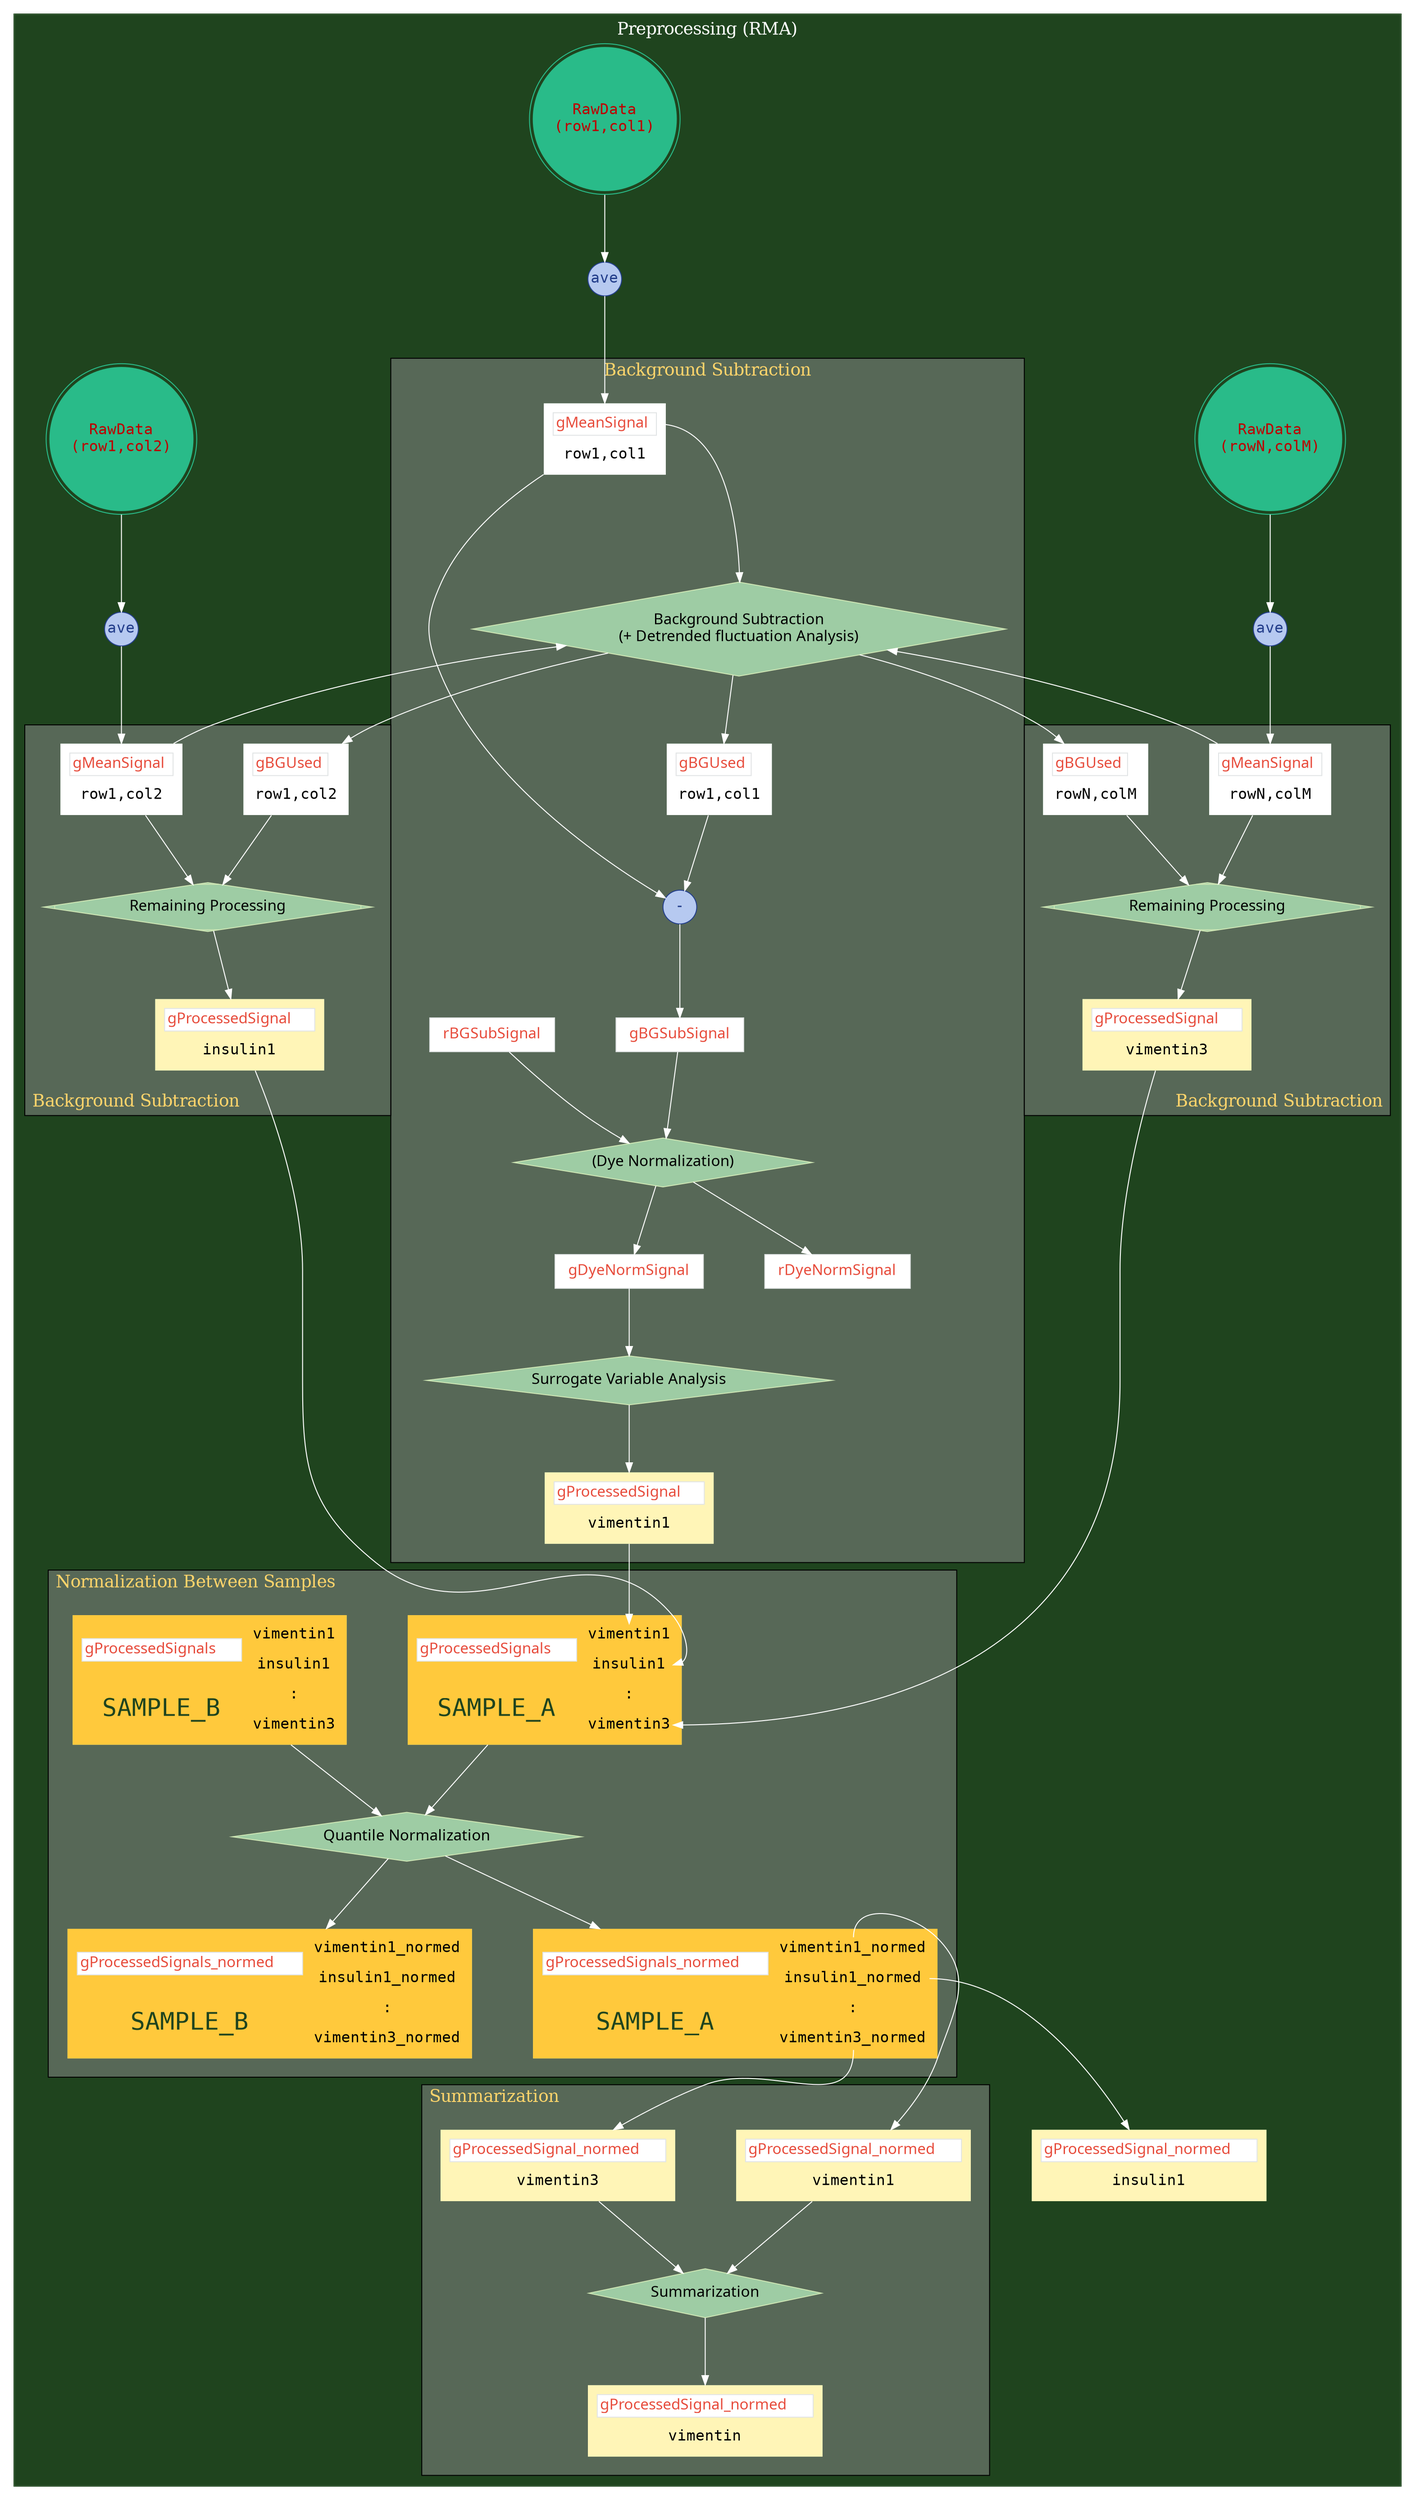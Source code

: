 digraph RAMPreprocessingGraph {
    graph [
        charset   = "UTF-8";
        label     = "Preprocessing (RMA)",
        labelloc  = "t",
        labeljust = "c",
        bgcolor   = "#1f441e",
        fontcolor = "white",
        fontsize  = 18,
        style     = "filled",
        rankdir   = TB,
        margin    = 0.2,
        ranksep   = 1.0,
        nodesep   = 0.9,
        layout    = dot,
        compound = true,
    ];

    node [
        style     = "solid,filled",
        fontsize  = 16,
        fontcolor = 6,
        fontname  = "monospace",
        color     = "#cee6b4",
        fillcolor = "#9ecca4",
        fixedsize = false,
        margin    = "0.2,0.1",
    ];

    RawData_row1_col1 [shape=doublecircle margin="0" fillcolor="#29bb89" fontcolor="#be0000" color="#29bb89" label="RawData\n(row1,col1)"];
    RawData_row1_col2 [shape=doublecircle margin="0" fillcolor="#29bb89" fontcolor="#be0000" color="#29bb89" label="RawData\n(row1,col2)"];
    RawData_rowN_colM [shape=doublecircle margin="0" fillcolor="#29bb89" fontcolor="#be0000" color="#29bb89" label="RawData\n(rowN,colM)"];
    Ave_row1_col1 [shape=circle margin="0" fontcolor="#233e8b" fillcolor="#b6c9f0" color="#233e8b" label="ave"];
    Ave_row1_col2 [shape=circle margin="0" fontcolor="#233e8b" fillcolor="#b6c9f0" color="#233e8b" label="ave"];
    Ave_rowN_colM [shape=circle margin="0" fontcolor="#233e8b" fillcolor="#b6c9f0" color="#233e8b" label="ave"];
    gMeanSignal_row1_col1 [
        shape = none
        margin = 0
        label = <
        <table width="100" border="0" cellspacing="10" bgcolor="white">
            <tr><td port="varname" align="left" border="1" color="#e1e4e5" bgcolor="white" width="110" fixedsize="true"><font point-size="16" face="monaco" color="#e74c3c">gMeanSignal</font></td></tr>
            <tr><td port="location"><font face="Courier">row1,col1</font></td></tr>
        </table>
        >
    ]
    gMeanSignal_row1_col2 [
        shape = none
        margin = 0
        label = <
        <table width="100" border="0" cellspacing="10" bgcolor="white">
            <tr><td port="varname" align="left" border="1" color="#e1e4e5" bgcolor="white" width="110" fixedsize="true"><font point-size="16" face="monaco" color="#e74c3c">gMeanSignal</font></td></tr>
            <tr><td port="location"><font face="Courier">row1,col2</font></td></tr>
        </table>
        >
    ]
    gMeanSignal_rowN_colM [
        shape = none
        margin = 0
        label = <
        <table width="100" border="0" cellspacing="10" bgcolor="white">
            <tr><td port="varname" align="left" border="1" color="#e1e4e5" bgcolor="white" width="110" fixedsize="true"><font point-size="16" face="monaco" color="#e74c3c">gMeanSignal</font></td></tr>
            <tr><td port="location"><font face="Courier">rowN,colM</font></td></tr>
        </table>
        >
    ]
    gBGUsed_row1_col1 [
        shape = none
        margin = 0
        label = <
        <table width="100" border="0" cellspacing="10" bgcolor="white">
            <tr><td port="varname" align="left" border="1" color="#e1e4e5" bgcolor="white" width="80" fixedsize="true"><font point-size="16" face="monaco" color="#e74c3c">gBGUsed</font></td></tr>
            <tr><td port="location"><font face="Courier">row1,col1</font></td></tr>
        </table>
        >
    ]
    gBGUsed_row1_col2 [
        shape = none
        margin = 0
        label = <
        <table width="100" border="0" cellspacing="10" bgcolor="white">
            <tr><td port="varname" align="left" border="1" color="#e1e4e5" bgcolor="white" width="80" fixedsize="true"><font point-size="16" face="monaco" color="#e74c3c">gBGUsed</font></td></tr>
            <tr><td port="location"><font face="Courier">row1,col2</font></td></tr>
        </table>
        >
    ]
    gBGUsed_rowN_colM [
        shape = none
        margin = 0
        label = <
        <table width="100" border="0" cellspacing="10" bgcolor="white">
            <tr><td port="varname" align="left" border="1" color="#e1e4e5" bgcolor="white" width="80" fixedsize="true"><font point-size="16" face="monaco" color="#e74c3c">gBGUsed</font></td></tr>
            <tr><td port="location"><font face="Courier">rowN,colM</font></td></tr>
        </table>
        >
    ]
    gBGSubSignal               [shape=box fontname="monaco" fontcolor="#e74c3c" fillcolor="white" color="#e1e4e5"];
    rBGSubSignal               [shape=box fontname="monaco" fontcolor="#e74c3c" fillcolor="white" color="#e1e4e5"];
    gDyeNormSignal             [shape=box fontname="monaco" fontcolor="#e74c3c" fillcolor="white" color="#e1e4e5"];
    rDyeNormSignal             [shape=box fontname="monaco" fontcolor="#e74c3c" fillcolor="white" color="#e1e4e5"];

    Minus [shape=circle margin="0" fontcolor="#233e8b" fillcolor="#b6c9f0" color="#233e8b" label="-"];

    BackgroundSubtraction          [shape=diamond  fontname="fantasy" label="Background Subtraction\n(+ Detrended fluctuation Analysis)"];
    DyeNormalization               [shape=diamond  fontname="fantasy" margin="0.05" label="(Dye Normalization)"];
    SurrogateVariableAnalysis      [shape=diamond  fontname="fantasy" margin="0.05" label="Surrogate Variable Analysis"];
    QuantileNormalization          [shape=diamond  fontname="fantasy" margin="0.05" label="Quantile Normalization"];
    Summarization                  [shape=diamond  fontname="fantasy" margin="0.05" label="Summarization"];
    remaining_processing_row1_col2 [shape=Mdiamond fontname="fantasy" margin="0.05" label="Remaining Processing"]
    remaining_processing_rowN_colM [shape=Mdiamond fontname="fantasy" margin="0.05" label="Remaining Processing"]

    gProcessedSignal_vimentin1 [
        shape = none
        margin = 0
        label = <
        <table width="100" border="0" cellspacing="10" bgcolor="#fff5b7">
            <tr><td port="varname" align="left" border="1" color="#e1e4e5" bgcolor="white" width="160" fixedsize="true"><font point-size="16" face="monaco" color="#e74c3c">gProcessedSignal</font></td></tr>
            <tr><td port="gene"><font face="Courier">vimentin1</font></td></tr>
        </table>
        >
    ]
    gProcessedSignal_insulin1  [
        shape=none 
        margin = 0
        label = <
        <table width="100" border="0" cellspacing="10" bgcolor="#fff5b7">
            <tr><td port="varname" align="left" border="1" color="#e1e4e5" bgcolor="white" width="160" fixedsize="true"><font point-size="16" face="monaco" color="#e74c3c">gProcessedSignal</font></td></tr>
            <tr><td port="gene"><font face="Courier">insulin1</font></td></tr>
        </table>
        >
    ]
    gProcessedSignal_vimentin3 [
        shape = none
        margin = 0
        label = <
        <table width="100" border="0" cellspacing="10" bgcolor="#fff5b7">
            <tr><td port="varname" align="left" border="1" color="#e1e4e5" bgcolor="white" width="160" fixedsize="true"><font point-size="16" face="monaco" color="#e74c3c">gProcessedSignal</font></td></tr>
            <tr><td port="gene"><font face="Courier">vimentin3</font></td></tr>
        </table>
        >
    ] 

    gProcessedSignals_sampleA  [
        shape = none
        margin = 0
        label = <
        <table width="100" border="0" cellspacing="10" bgcolor="#ffc93c">
            <tr>
            <td rowspan="2" port="varname" align="left" border="1" color="#e1e4e5" bgcolor="white" width="170" fixedsize="true"><font point-size="16" face="monaco" color="#e74c3c">gProcessedSignals</font></td>
            <td port="vim1"><font face="Courier">vimentin1</font></td>
            </tr>
            <tr><td port="ins1"><font face="Courier">insulin1</font></td></tr>
            <tr bgcolor="red">
            <td rowspan="2" port="varname" align="center" border="0" width="170" fixedsize="true"><font point-size="26" color="#1f441e">SAMPLE_A</font></td>
            <td port="ins1"><font face="Courier">:</font></td>
            </tr>
            <tr><td port="vim3"><font face="Courier">vimentin3</font></td></tr>
        </table>
        >
    ]
    gProcessedSignals_sampleB  [
        shape = none
        margin = 0
        label = <
        <table width="100" border="0" cellspacing="10" bgcolor="#ffc93c">
            <tr>
            <td rowspan="2" port="varname" align="left" border="1" color="#e1e4e5" bgcolor="white" width="170" fixedsize="true"><font point-size="16" face="monaco" color="#e74c3c">gProcessedSignals</font></td>
            <td port="vim1"><font face="Courier">vimentin1</font></td>
            </tr>
            <tr><td port="ins1"><font face="Courier">insulin1</font></td></tr>
            <tr bgcolor="red">
            <td rowspan="2" port="varname" align="center" border="0" width="170" fixedsize="true"><font point-size="26" color="#1f441e">SAMPLE_B</font></td>
            <td port="ins1"><font face="Courier">:</font></td>
            </tr>
            <tr><td port="vim3"><font face="Courier">vimentin3</font></td></tr>
        </table>
        >
    ]

    gProcessedSignal_vimentin1_normed [
        shape = none
        margin = 0
        label = <
        <table width="100" border="0" cellspacing="10" bgcolor="#fff5b7">
            <tr><td port="varname" align="left" border="1" color="#e1e4e5" bgcolor="white" width="230" fixedsize="true"><font point-size="16" face="monaco" color="#e74c3c">gProcessedSignal_normed</font></td></tr>
            <tr><td port="gene"><font face="Courier">vimentin1</font></td></tr>
        </table>
        >
    ]
    gProcessedSignal_insulin1_normed  [
        shape=none 
        margin = 0
        label = <
        <table width="100" border="0" cellspacing="10" bgcolor="#fff5b7">
            <tr><td port="varname" align="left" border="1" color="#e1e4e5" bgcolor="white" width="230" fixedsize="true"><font point-size="16" face="monaco" color="#e74c3c">gProcessedSignal_normed</font></td></tr>
            <tr><td port="gene"><font face="Courier">insulin1</font></td></tr>
        </table>
        >
    ]
    gProcessedSignal_vimentin3_normed [
        shape = none
        margin = 0
        label = <
        <table width="100" border="0" cellspacing="10" bgcolor="#fff5b7">
            <tr><td port="varname" align="left" border="1" color="#e1e4e5" bgcolor="white" width="230" fixedsize="true"><font point-size="16" face="monaco" color="#e74c3c">gProcessedSignal_normed</font></td></tr>
            <tr><td port="gene"><font face="Courier">vimentin3</font></td></tr>
        </table>
        >
    ] 

    gProcessedSignal_vimentin_normed [
        shape = none
        margin = 0
        label = <
        <table width="100" border="0" cellspacing="10" bgcolor="#fff5b7">
            <tr><td port="varname" align="left" border="1" color="#e1e4e5" bgcolor="white" width="230" fixedsize="true"><font point-size="16" face="monaco" color="#e74c3c">gProcessedSignal_normed</font></td></tr>
            <tr><td port="gene"><font face="Courier">vimentin</font></td></tr>
        </table>
        >
    ] 
    gProcessedSignals_sampleB_normed  [
        shape = none
        margin = 0
        label = <
        <table width="100" border="0" cellspacing="10" bgcolor="#ffc93c">
            <tr>
            <td rowspan="2" port="varname" align="left" border="1" color="#e1e4e5" bgcolor="white" width="240" fixedsize="true"><font point-size="16" face="monaco" color="#e74c3c">gProcessedSignals_normed</font></td>
            <td port="vim1"><font face="Courier">vimentin1_normed</font></td>
            </tr>
            <tr><td port="ins1"><font face="Courier">insulin1_normed</font></td></tr>
            <tr bgcolor="red">
            <td rowspan="2" port="varname" align="center" border="0" width="170" fixedsize="true"><font point-size="26" color="#1f441e">SAMPLE_B</font></td>
            <td port="ins1"><font face="Courier">:</font></td>
            </tr>
            <tr><td port="vim3"><font face="Courier">vimentin3_normed</font></td></tr>
        </table>
        >
    ]
    gProcessedSignals_sampleA_normed  [
        shape = none
        margin = 0
        label = <
        <table width="100" border="0" cellspacing="10" bgcolor="#ffc93c">
            <tr>
            <td rowspan="2" port="varname" align="left" border="1" color="#e1e4e5" bgcolor="white" width="240" fixedsize="true"><font point-size="16" face="monaco" color="#e74c3c">gProcessedSignals_normed</font></td>
            <td port="vim1"><font face="Courier">vimentin1_normed</font></td>
            </tr>
            <tr><td port="ins1"><font face="Courier">insulin1_normed</font></td></tr>
            <tr bgcolor="red">
            <td rowspan="2" port="varname" align="center" border="0" width="170" fixedsize="true"><font point-size="26" color="#1f441e">SAMPLE_A</font></td>
            <td port="ins1"><font face="Courier">:</font></td>
            </tr>
            <tr><td port="vim3"><font face="Courier">vimentin3_normed</font></td></tr>
        </table>
        >
    ]

    edge [
        style         = solid,
        fontsize      = 14,
        fontcolor     = white,
        fontname      = "Migu 1M",
        color         = white,
        labelfloat    = true,
        labeldistance = 2.5,
        labelangle    = 70
    ];
    RawData_row1_col1 -> Ave_row1_col1 -> gMeanSignal_row1_col1;
    RawData_row1_col2 -> Ave_row1_col2 -> gMeanSignal_row1_col2;
    RawData_rowN_colM -> Ave_rowN_colM -> gMeanSignal_rowN_colM;
    subgraph cluster_1_row1_col1 {
        label     = "Background Subtraction";
        labelloc  = "t";
        labeljust = "c";
        fillcolor = "#89898989";
        fontcolor = "#ffd56b";
        margin    = 20;
        gMeanSignal_row1_col1:varname -> BackgroundSubtraction
        BackgroundSubtraction -> gBGUsed_row1_col1;
        gMeanSignal_row1_col1 -> Minus;
        gBGUsed_row1_col1 -> Minus;
        Minus -> gBGSubSignal;
        gBGSubSignal -> DyeNormalization;
        rBGSubSignal -> DyeNormalization;
        DyeNormalization -> gDyeNormSignal;
        DyeNormalization -> rDyeNormSignal;
        gDyeNormSignal -> SurrogateVariableAnalysis;
        SurrogateVariableAnalysis -> gProcessedSignal_vimentin1;
    };
    subgraph cluster_1_row1_col2 {
        label     = "Background Subtraction";
        labelloc  = "b";
        labeljust = "l";
        fillcolor = "#89898989";
        fontcolor = "#ffd56b";
        margin    = 20;
        gMeanSignal_row1_col2 -> BackgroundSubtraction -> gBGUsed_row1_col2 -> remaining_processing_row1_col2;
        gMeanSignal_row1_col2 -> remaining_processing_row1_col2;
        remaining_processing_row1_col2 -> gProcessedSignal_insulin1;
    }
    subgraph cluster_1_rowN_colM {
        label     = "Background Subtraction";
        labelloc  = "b";
        labeljust = "r";
        fillcolor = "#89898989";
        fontcolor = "#ffd56b";
        margin    = 20;
        gMeanSignal_rowN_colM -> BackgroundSubtraction -> gBGUsed_rowN_colM -> remaining_processing_rowN_colM;
        gMeanSignal_rowN_colM -> remaining_processing_rowN_colM
        remaining_processing_rowN_colM -> gProcessedSignal_vimentin3
    }
    gProcessedSignal_vimentin1 -> gProcessedSignals_sampleA:vim1
    gProcessedSignal_vimentin3 -> gProcessedSignals_sampleA:vim3
    gProcessedSignal_insulin1  -> gProcessedSignals_sampleA:ins1
    subgraph cluster_2 {
        label     = "Normalization Between Samples";
        labelloc  = "t";
        labeljust = "l";
        fillcolor = "#89898989";
        fontcolor = "#ffd56b";
        margin    = 20;

        gProcessedSignals_sampleA -> QuantileNormalization;
        gProcessedSignals_sampleB -> QuantileNormalization;
        QuantileNormalization -> gProcessedSignals_sampleB_normed;
        QuantileNormalization -> gProcessedSignals_sampleA_normed;
    };
    gProcessedSignals_sampleA_normed:vim1 -> gProcessedSignal_vimentin1_normed;
    gProcessedSignals_sampleA_normed:ins1 -> gProcessedSignal_insulin1_normed;
    gProcessedSignals_sampleA_normed:vim3 -> gProcessedSignal_vimentin3_normed;
    subgraph cluster_3 {
        label     = "Summarization";
        labelloc  = "t";
        labeljust = "l";
        fillcolor = "#89898989";
        fontcolor = "#ffd56b";
        margin    = 20;

        gProcessedSignal_vimentin1_normed -> Summarization;
        gProcessedSignal_vimentin3_normed -> Summarization;
        Summarization -> gProcessedSignal_vimentin_normed;
    };
}